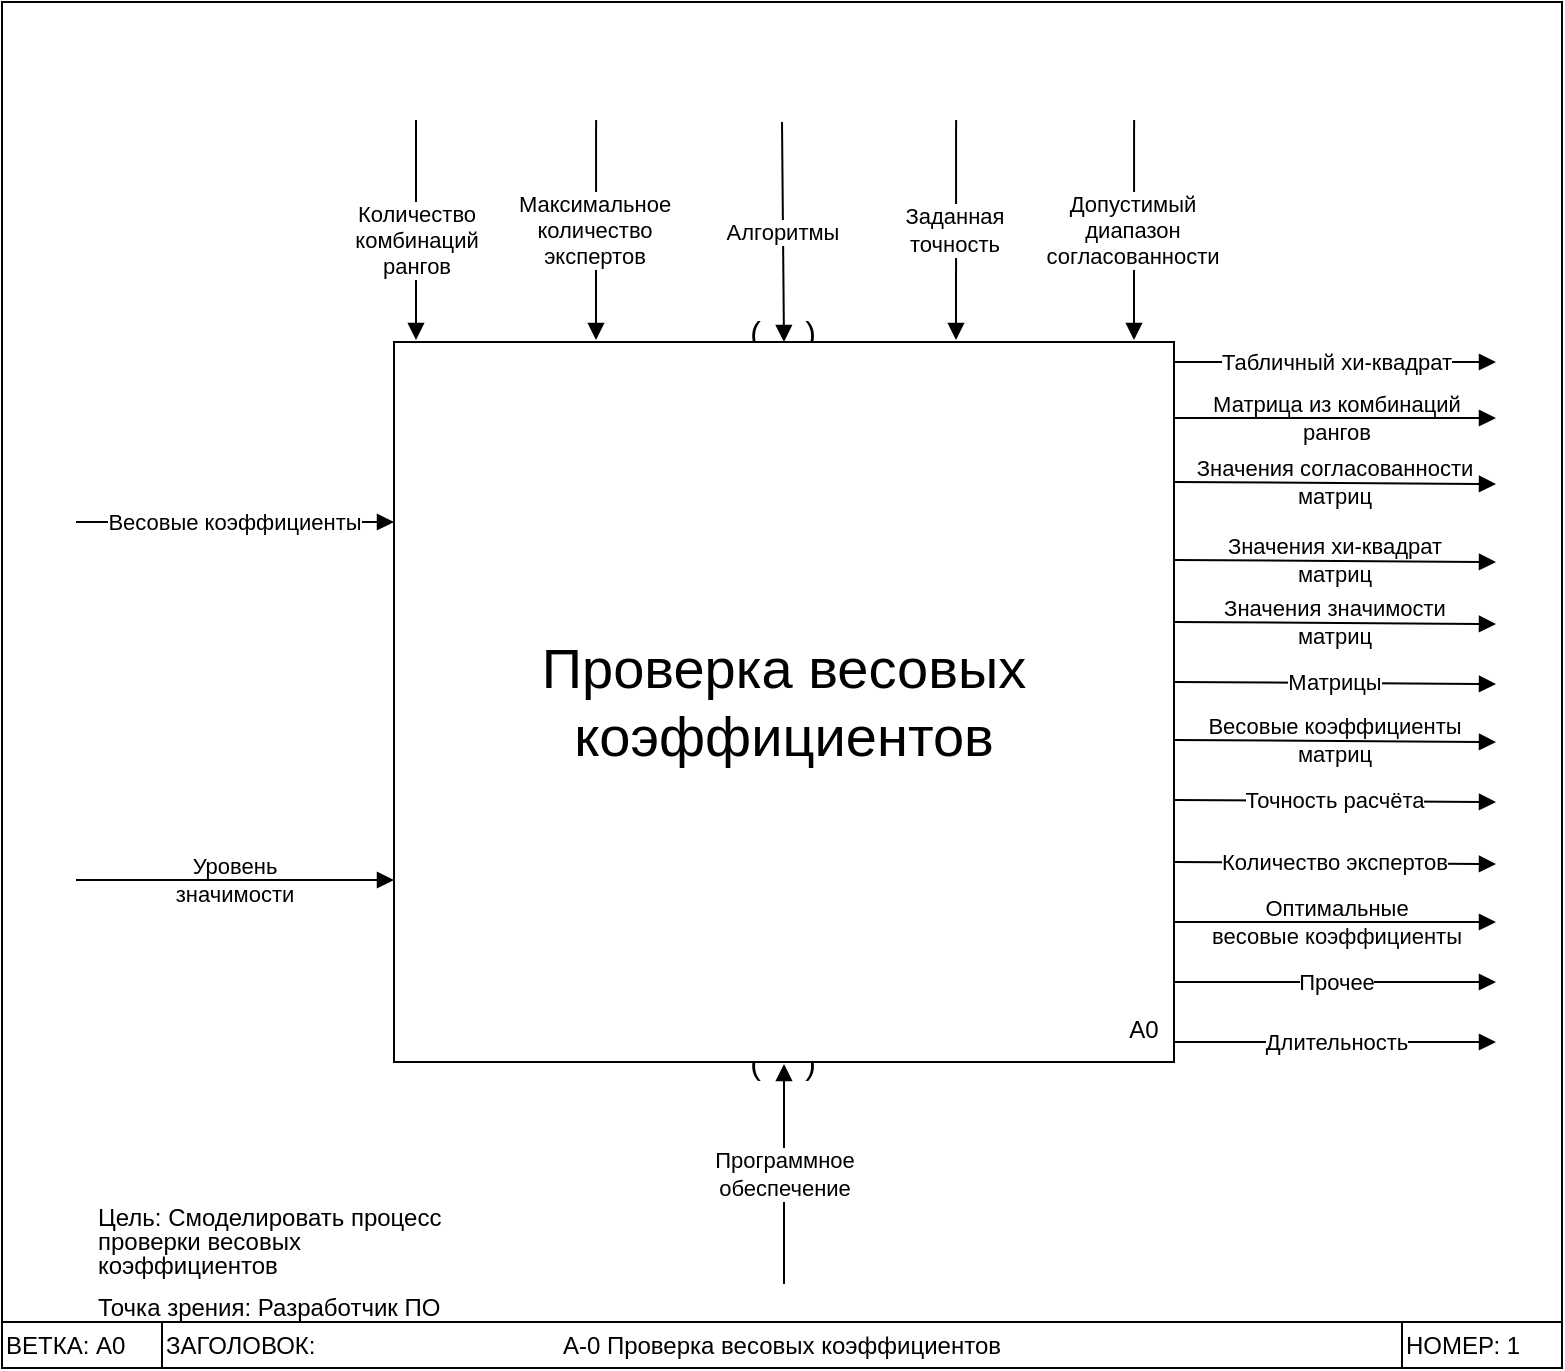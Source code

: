 <mxfile version="21.7.5" type="github" pages="3">
  <diagram name="Контекстная" id="ZWv0XQIptHX5wj8FlSW1">
    <mxGraphModel dx="1434" dy="790" grid="1" gridSize="10" guides="1" tooltips="1" connect="1" arrows="1" fold="1" page="1" pageScale="1" pageWidth="827" pageHeight="1169" math="0" shadow="0">
      <root>
        <mxCell id="0" />
        <mxCell id="1" parent="0" />
        <mxCell id="_nZTojiyE76JTHtSft5U-11" value="&lt;font style=&quot;font-size: 16px;&quot;&gt;(&amp;nbsp; &amp;nbsp; &amp;nbsp;)&lt;/font&gt;" style="text;html=1;align=center;verticalAlign=middle;resizable=0;points=[];autosize=1;strokeColor=none;fillColor=none;" parent="1" vertex="1">
          <mxGeometry x="383" y="170" width="60" height="30" as="geometry" />
        </mxCell>
        <mxCell id="UwtVmJWAxAAU6NyaN8vT-10" value="" style="swimlane;direction=west;" parent="1" vertex="1">
          <mxGeometry x="23" y="20" width="780" height="683" as="geometry">
            <mxRectangle x="24" y="21" width="50" height="40" as="alternateBounds" />
          </mxGeometry>
        </mxCell>
        <mxCell id="UwtVmJWAxAAU6NyaN8vT-11" value="ВЕТКА: А0" style="text;html=1;strokeColor=default;fillColor=none;align=left;verticalAlign=middle;whiteSpace=wrap;rounded=0;glass=0;" parent="UwtVmJWAxAAU6NyaN8vT-10" vertex="1">
          <mxGeometry y="660" width="80" height="23" as="geometry" />
        </mxCell>
        <mxCell id="UwtVmJWAxAAU6NyaN8vT-12" value="НОМЕР: 1" style="text;html=1;strokeColor=default;fillColor=none;align=left;verticalAlign=middle;whiteSpace=wrap;rounded=0;glass=0;" parent="UwtVmJWAxAAU6NyaN8vT-10" vertex="1">
          <mxGeometry x="700" y="660" width="80" height="23" as="geometry" />
        </mxCell>
        <mxCell id="UwtVmJWAxAAU6NyaN8vT-13" value="ЗАГОЛОВОК:&amp;nbsp;" style="text;html=1;strokeColor=none;fillColor=none;align=left;verticalAlign=middle;whiteSpace=wrap;rounded=0;glass=0;" parent="UwtVmJWAxAAU6NyaN8vT-10" vertex="1">
          <mxGeometry x="80" y="660" width="80" height="23" as="geometry" />
        </mxCell>
        <mxCell id="UwtVmJWAxAAU6NyaN8vT-14" value="А-0 Проверка весовых коэффициентов" style="text;html=1;strokeColor=none;fillColor=none;align=center;verticalAlign=middle;whiteSpace=wrap;rounded=0;glass=0;" parent="UwtVmJWAxAAU6NyaN8vT-10" vertex="1">
          <mxGeometry x="80" y="660" width="620" height="23" as="geometry" />
        </mxCell>
        <mxCell id="UwtVmJWAxAAU6NyaN8vT-15" value="&lt;p style=&quot;line-height: 100%;&quot;&gt;Цель: Смоделировать процесс проверки весовых коэффициентов&lt;/p&gt;&lt;p style=&quot;line-height: 50%;&quot;&gt;Точка зрения: Разработчик ПО&lt;/p&gt;" style="text;html=1;strokeColor=none;fillColor=none;align=left;verticalAlign=middle;whiteSpace=wrap;rounded=0;" parent="UwtVmJWAxAAU6NyaN8vT-10" vertex="1">
          <mxGeometry x="46" y="599" width="184" height="57" as="geometry" />
        </mxCell>
        <mxCell id="UwtVmJWAxAAU6NyaN8vT-34" value="Табличный хи-квадрат" style="endArrow=block;html=1;rounded=0;exitX=1;exitY=0.12;exitDx=0;exitDy=0;exitPerimeter=0;endFill=1;" parent="UwtVmJWAxAAU6NyaN8vT-10" edge="1">
          <mxGeometry width="50" height="50" relative="1" as="geometry">
            <mxPoint x="586" y="180" as="sourcePoint" />
            <mxPoint x="747" y="180" as="targetPoint" />
          </mxGeometry>
        </mxCell>
        <mxCell id="_nZTojiyE76JTHtSft5U-1" value="Матрица из комбинаций&lt;br&gt;рангов" style="endArrow=block;html=1;rounded=0;exitX=1;exitY=0.5;exitDx=0;exitDy=0;endFill=1;labelBackgroundColor=none;" parent="UwtVmJWAxAAU6NyaN8vT-10" edge="1">
          <mxGeometry width="50" height="50" relative="1" as="geometry">
            <mxPoint x="586" y="208" as="sourcePoint" />
            <mxPoint x="747" y="208" as="targetPoint" />
          </mxGeometry>
        </mxCell>
        <mxCell id="_nZTojiyE76JTHtSft5U-2" value="Длительность" style="endArrow=block;html=1;rounded=0;exitX=1;exitY=0.88;exitDx=0;exitDy=0;exitPerimeter=0;endFill=1;" parent="UwtVmJWAxAAU6NyaN8vT-10" edge="1">
          <mxGeometry width="50" height="50" relative="1" as="geometry">
            <mxPoint x="586" y="520" as="sourcePoint" />
            <mxPoint x="747" y="520" as="targetPoint" />
          </mxGeometry>
        </mxCell>
        <mxCell id="_nZTojiyE76JTHtSft5U-13" value="Максимальное&lt;br&gt;количество&lt;br&gt;экспертов" style="endArrow=block;html=1;rounded=0;entryX=0.105;entryY=0;entryDx=0;entryDy=0;endFill=1;entryPerimeter=0;" parent="UwtVmJWAxAAU6NyaN8vT-10" edge="1">
          <mxGeometry x="0.007" width="50" height="50" relative="1" as="geometry">
            <mxPoint x="297.05" y="59" as="sourcePoint" />
            <mxPoint x="297.0" y="169" as="targetPoint" />
            <mxPoint x="-1" as="offset" />
          </mxGeometry>
        </mxCell>
        <mxCell id="_nZTojiyE76JTHtSft5U-14" value="Уровень&lt;br&gt;значимости" style="endArrow=block;html=1;rounded=0;entryX=0;entryY=0.25;entryDx=0;entryDy=0;endFill=1;labelBackgroundColor=none;" parent="UwtVmJWAxAAU6NyaN8vT-10" edge="1">
          <mxGeometry x="0.007" width="50" height="50" relative="1" as="geometry">
            <mxPoint x="37" y="439" as="sourcePoint" />
            <mxPoint x="196" y="439" as="targetPoint" />
            <mxPoint x="-1" as="offset" />
          </mxGeometry>
        </mxCell>
        <mxCell id="UwtVmJWAxAAU6NyaN8vT-33" value="Программное&lt;br&gt;обеспечение" style="endArrow=block;html=1;rounded=0;entryX=0.5;entryY=1;entryDx=0;entryDy=0;endFill=1;" parent="UwtVmJWAxAAU6NyaN8vT-10" edge="1">
          <mxGeometry width="50" height="50" relative="1" as="geometry">
            <mxPoint x="391" y="641" as="sourcePoint" />
            <mxPoint x="391" y="531" as="targetPoint" />
          </mxGeometry>
        </mxCell>
        <mxCell id="_nZTojiyE76JTHtSft5U-6" value="&lt;font style=&quot;font-size: 16px;&quot;&gt;(&amp;nbsp; &amp;nbsp; &amp;nbsp;)&lt;/font&gt;" style="text;html=1;align=center;verticalAlign=middle;resizable=0;points=[];autosize=1;strokeColor=none;fillColor=none;" parent="UwtVmJWAxAAU6NyaN8vT-10" vertex="1">
          <mxGeometry x="360" y="515" width="60" height="30" as="geometry" />
        </mxCell>
        <mxCell id="Q9Z6t221oSEV2i7YVVHM-1" value="Количество&lt;br&gt;комбинаций&lt;br&gt;рангов" style="endArrow=block;html=1;rounded=0;entryX=0.105;entryY=0;entryDx=0;entryDy=0;endFill=1;entryPerimeter=0;" parent="UwtVmJWAxAAU6NyaN8vT-10" edge="1">
          <mxGeometry x="0.091" width="50" height="50" relative="1" as="geometry">
            <mxPoint x="207" y="59" as="sourcePoint" />
            <mxPoint x="207" y="169" as="targetPoint" />
            <mxPoint as="offset" />
          </mxGeometry>
        </mxCell>
        <mxCell id="SbHf0pWlJhlHCsWusG1j-2" value="Допустимый&lt;br&gt;диапазон&lt;br&gt;согласованности" style="endArrow=block;html=1;rounded=0;entryX=0.105;entryY=0;entryDx=0;entryDy=0;endFill=1;entryPerimeter=0;" parent="UwtVmJWAxAAU6NyaN8vT-10" edge="1">
          <mxGeometry x="0.008" y="-1" width="50" height="50" relative="1" as="geometry">
            <mxPoint x="566.05" y="59" as="sourcePoint" />
            <mxPoint x="566" y="169" as="targetPoint" />
            <mxPoint as="offset" />
          </mxGeometry>
        </mxCell>
        <mxCell id="Q9Z6t221oSEV2i7YVVHM-2" value="Заданная&lt;br&gt;точность" style="endArrow=block;html=1;rounded=0;entryX=0.105;entryY=0;entryDx=0;entryDy=0;endFill=1;entryPerimeter=0;" parent="UwtVmJWAxAAU6NyaN8vT-10" edge="1">
          <mxGeometry x="0.008" y="-1" width="50" height="50" relative="1" as="geometry">
            <mxPoint x="477.05" y="59" as="sourcePoint" />
            <mxPoint x="477" y="169" as="targetPoint" />
            <mxPoint as="offset" />
          </mxGeometry>
        </mxCell>
        <mxCell id="SbHf0pWlJhlHCsWusG1j-5" value="Значения хи-квадрат&lt;br&gt;матриц" style="endArrow=block;html=1;rounded=0;exitX=1;exitY=0.5;exitDx=0;exitDy=0;endFill=1;labelBackgroundColor=none;" parent="UwtVmJWAxAAU6NyaN8vT-10" edge="1">
          <mxGeometry width="50" height="50" relative="1" as="geometry">
            <mxPoint x="586" y="279" as="sourcePoint" />
            <mxPoint x="747" y="280" as="targetPoint" />
          </mxGeometry>
        </mxCell>
        <mxCell id="SbHf0pWlJhlHCsWusG1j-3" value="Прочее" style="endArrow=block;html=1;rounded=0;exitX=1;exitY=0.5;exitDx=0;exitDy=0;endFill=1;labelBackgroundColor=default;" parent="UwtVmJWAxAAU6NyaN8vT-10" edge="1">
          <mxGeometry x="0.002" width="50" height="50" relative="1" as="geometry">
            <mxPoint x="586" y="490" as="sourcePoint" />
            <mxPoint x="747" y="490" as="targetPoint" />
            <mxPoint as="offset" />
          </mxGeometry>
        </mxCell>
        <mxCell id="N3KC11bhhMYCx0dWHLYu-1" value="Оптимальные&lt;br&gt;весовые коэффициенты" style="endArrow=block;html=1;rounded=0;exitX=1;exitY=0.5;exitDx=0;exitDy=0;endFill=1;labelBackgroundColor=none;" parent="UwtVmJWAxAAU6NyaN8vT-10" edge="1">
          <mxGeometry x="0.002" width="50" height="50" relative="1" as="geometry">
            <mxPoint x="586" y="460" as="sourcePoint" />
            <mxPoint x="747" y="460" as="targetPoint" />
            <mxPoint as="offset" />
          </mxGeometry>
        </mxCell>
        <mxCell id="UwtVmJWAxAAU6NyaN8vT-23" value="" style="group" parent="1" vertex="1" connectable="0">
          <mxGeometry x="219" y="190" width="390" height="370" as="geometry" />
        </mxCell>
        <mxCell id="UwtVmJWAxAAU6NyaN8vT-24" value="&lt;span style=&quot;font-size: 28px;&quot;&gt;Проверка весовых коэффициентов&lt;br&gt;&lt;/span&gt;" style="rounded=0;whiteSpace=wrap;html=1;" parent="UwtVmJWAxAAU6NyaN8vT-23" vertex="1">
          <mxGeometry width="390" height="360" as="geometry" />
        </mxCell>
        <mxCell id="UwtVmJWAxAAU6NyaN8vT-25" value="A0" style="text;html=1;strokeColor=none;fillColor=none;align=center;verticalAlign=middle;whiteSpace=wrap;rounded=0;" parent="UwtVmJWAxAAU6NyaN8vT-23" vertex="1">
          <mxGeometry x="360" y="329.097" width="30" height="29.903" as="geometry" />
        </mxCell>
        <mxCell id="UwtVmJWAxAAU6NyaN8vT-31" value="Весовые коэффициенты" style="endArrow=block;html=1;rounded=0;entryX=0;entryY=0.25;entryDx=0;entryDy=0;endFill=1;" parent="1" target="UwtVmJWAxAAU6NyaN8vT-24" edge="1">
          <mxGeometry x="0.007" width="50" height="50" relative="1" as="geometry">
            <mxPoint x="60" y="280" as="sourcePoint" />
            <mxPoint x="219.0" y="252.5" as="targetPoint" />
            <mxPoint x="-1" as="offset" />
          </mxGeometry>
        </mxCell>
        <mxCell id="UwtVmJWAxAAU6NyaN8vT-28" value="Алгоритмы" style="endArrow=block;html=1;rounded=0;entryX=0.5;entryY=0;entryDx=0;entryDy=0;endFill=1;" parent="1" edge="1">
          <mxGeometry width="50" height="50" relative="1" as="geometry">
            <mxPoint x="413" y="80" as="sourcePoint" />
            <mxPoint x="414" y="190" as="targetPoint" />
          </mxGeometry>
        </mxCell>
        <mxCell id="SbHf0pWlJhlHCsWusG1j-4" value="Значения согласованности&lt;br&gt;матриц" style="endArrow=block;html=1;rounded=0;exitX=1;exitY=0.5;exitDx=0;exitDy=0;endFill=1;labelBackgroundColor=none;" parent="1" edge="1">
          <mxGeometry x="0.002" width="50" height="50" relative="1" as="geometry">
            <mxPoint x="609" y="260" as="sourcePoint" />
            <mxPoint x="770" y="261" as="targetPoint" />
            <mxPoint as="offset" />
          </mxGeometry>
        </mxCell>
        <mxCell id="SbHf0pWlJhlHCsWusG1j-6" value="Значения значимости&lt;br&gt;матриц" style="endArrow=block;html=1;rounded=0;exitX=1;exitY=0.5;exitDx=0;exitDy=0;endFill=1;labelBackgroundColor=none;" parent="1" edge="1">
          <mxGeometry width="50" height="50" relative="1" as="geometry">
            <mxPoint x="609" y="330" as="sourcePoint" />
            <mxPoint x="770" y="331" as="targetPoint" />
          </mxGeometry>
        </mxCell>
        <mxCell id="SbHf0pWlJhlHCsWusG1j-8" value="Весовые коэффициенты&lt;br&gt;матриц" style="endArrow=block;html=1;rounded=0;exitX=1;exitY=0.5;exitDx=0;exitDy=0;endFill=1;labelBackgroundColor=none;" parent="1" edge="1">
          <mxGeometry x="0.001" width="50" height="50" relative="1" as="geometry">
            <mxPoint x="609" y="389" as="sourcePoint" />
            <mxPoint x="770" y="390" as="targetPoint" />
            <mxPoint as="offset" />
          </mxGeometry>
        </mxCell>
        <mxCell id="SbHf0pWlJhlHCsWusG1j-9" value="Точность расчёта" style="endArrow=block;html=1;rounded=0;exitX=1;exitY=0.5;exitDx=0;exitDy=0;endFill=1;labelBackgroundColor=default;" parent="1" edge="1">
          <mxGeometry x="0.001" width="50" height="50" relative="1" as="geometry">
            <mxPoint x="609" y="419" as="sourcePoint" />
            <mxPoint x="770" y="420" as="targetPoint" />
            <mxPoint as="offset" />
          </mxGeometry>
        </mxCell>
        <mxCell id="SbHf0pWlJhlHCsWusG1j-10" value="Количество экспертов" style="endArrow=block;html=1;rounded=0;exitX=1;exitY=0.5;exitDx=0;exitDy=0;endFill=1;labelBackgroundColor=default;" parent="1" edge="1">
          <mxGeometry x="0.001" width="50" height="50" relative="1" as="geometry">
            <mxPoint x="609" y="450" as="sourcePoint" />
            <mxPoint x="770" y="451" as="targetPoint" />
            <mxPoint as="offset" />
          </mxGeometry>
        </mxCell>
        <mxCell id="SbHf0pWlJhlHCsWusG1j-11" value="Матрицы" style="endArrow=block;html=1;rounded=0;exitX=1;exitY=0.5;exitDx=0;exitDy=0;endFill=1;labelBackgroundColor=default;" parent="1" edge="1">
          <mxGeometry x="0.001" width="50" height="50" relative="1" as="geometry">
            <mxPoint x="609" y="360" as="sourcePoint" />
            <mxPoint x="770" y="361" as="targetPoint" />
            <mxPoint as="offset" />
          </mxGeometry>
        </mxCell>
      </root>
    </mxGraphModel>
  </diagram>
  <diagram id="uLG6Z2e0YkIsBCWtMbWG" name="А0">
    <mxGraphModel dx="1195" dy="658" grid="0" gridSize="10" guides="1" tooltips="1" connect="1" arrows="1" fold="1" page="1" pageScale="1" pageWidth="1169" pageHeight="827" background="none" math="0" shadow="0">
      <root>
        <mxCell id="0" />
        <mxCell id="1" parent="0" />
        <mxCell id="SuHji1JUfY4mNwCukmQ_-7" value="Точность расчёта" style="endArrow=block;html=1;rounded=0;exitX=1.003;exitY=0.371;exitDx=0;exitDy=0;exitPerimeter=0;fontSize=10;endFill=1;strokeColor=#007FFF;" parent="1" edge="1">
          <mxGeometry width="50" height="50" relative="1" as="geometry">
            <mxPoint x="680.36" y="514.68" as="sourcePoint" />
            <mxPoint x="920" y="515" as="targetPoint" />
          </mxGeometry>
        </mxCell>
        <mxCell id="Q9lZHT5AtO2CSBCrtwc4-2" value="Используемые&lt;br style=&quot;font-size: 10px;&quot;&gt;комбинации&lt;br style=&quot;font-size: 10px;&quot;&gt;рангов в&lt;br style=&quot;font-size: 10px;&quot;&gt;субоптимальных&lt;br style=&quot;font-size: 10px;&quot;&gt;матрицах" style="edgeStyle=elbowEdgeStyle;elbow=horizontal;endArrow=none;html=1;rounded=1;endSize=8;startSize=8;endFill=0;strokeColor=#B5739D;exitX=1.003;exitY=0.174;exitDx=0;exitDy=0;exitPerimeter=0;jumpStyle=gap;fontSize=10;strokeWidth=1;" parent="1" source="swCZicpM5G-BZDFf6zmv-2" edge="1">
          <mxGeometry x="0.385" width="50" height="50" relative="1" as="geometry">
            <mxPoint x="681" y="494" as="sourcePoint" />
            <mxPoint x="919" y="181" as="targetPoint" />
            <Array as="points">
              <mxPoint x="840" y="347" />
            </Array>
            <mxPoint as="offset" />
          </mxGeometry>
        </mxCell>
        <mxCell id="F-KDv2YsbYm4zEEXJvgU-2" value="" style="endArrow=block;html=1;rounded=0;endFill=1;exitX=1;exitY=0.08;exitDx=0;exitDy=0;exitPerimeter=0;strokeColor=#b85450;labelBackgroundColor=default;fillColor=#f8cecc;fontSize=10;" parent="1" edge="1">
          <mxGeometry x="-0.5" y="-45" width="50" height="50" relative="1" as="geometry">
            <mxPoint x="480" y="367" as="sourcePoint" />
            <mxPoint x="920" y="367" as="targetPoint" />
            <mxPoint as="offset" />
          </mxGeometry>
        </mxCell>
        <mxCell id="SuHji1JUfY4mNwCukmQ_-9" value="" style="endArrow=block;html=1;rounded=0;exitX=1.003;exitY=0.371;exitDx=0;exitDy=0;exitPerimeter=0;fontSize=10;endFill=1;strokeColor=#FF0080;" parent="1" edge="1">
          <mxGeometry x="-0.891" width="50" height="50" relative="1" as="geometry">
            <mxPoint x="480" y="380" as="sourcePoint" />
            <mxPoint x="920" y="380" as="targetPoint" />
            <mxPoint as="offset" />
          </mxGeometry>
        </mxCell>
        <mxCell id="SuHji1JUfY4mNwCukmQ_-10" value="Оптимальные весовые коэффициенты" style="endArrow=block;html=1;rounded=0;exitX=1.003;exitY=0.371;exitDx=0;exitDy=0;exitPerimeter=0;fontSize=10;endFill=1;strokeColor=#00CC00;" parent="1" edge="1">
          <mxGeometry width="50" height="50" relative="1" as="geometry">
            <mxPoint x="680" y="550.76" as="sourcePoint" />
            <mxPoint x="920" y="550.76" as="targetPoint" />
          </mxGeometry>
        </mxCell>
        <mxCell id="F-KDv2YsbYm4zEEXJvgU-4" value="Весовые коэффициенты&lt;br style=&quot;font-size: 10px;&quot;&gt;матриц" style="endArrow=block;html=1;rounded=0;endFill=1;exitX=1;exitY=0.08;exitDx=0;exitDy=0;exitPerimeter=0;strokeColor=#6600CC;labelBackgroundColor=default;fillColor=#f8cecc;fontSize=10;" parent="1" edge="1">
          <mxGeometry x="-1" y="-71" width="50" height="50" relative="1" as="geometry">
            <mxPoint x="480" y="393" as="sourcePoint" />
            <mxPoint x="920" y="393" as="targetPoint" />
            <mxPoint x="-59" y="-32" as="offset" />
          </mxGeometry>
        </mxCell>
        <mxCell id="VD741ZMysFTanJr_S810-2" value="Значение согласованности&lt;br style=&quot;border-color: var(--border-color); font-size: 10px;&quot;&gt;&lt;span style=&quot;font-size: 10px;&quot;&gt;матриц&lt;/span&gt;" style="endArrow=block;html=1;rounded=0;endFill=1;exitX=1;exitY=0.08;exitDx=0;exitDy=0;exitPerimeter=0;strokeColor=#999900;labelBackgroundColor=none;fontSize=10;" parent="1" edge="1">
          <mxGeometry x="-0.618" width="50" height="50" relative="1" as="geometry">
            <mxPoint x="480" y="340.8" as="sourcePoint" />
            <mxPoint x="920" y="341" as="targetPoint" />
            <mxPoint as="offset" />
          </mxGeometry>
        </mxCell>
        <mxCell id="aFnh8GW0OJa8cc7-wk0_-7" value="" style="endArrow=block;html=1;rounded=0;exitX=1.004;exitY=0.16;exitDx=0;exitDy=0;exitPerimeter=0;endFill=1;strokeColor=#00FFFF;fontSize=10;" parent="1" edge="1">
          <mxGeometry x="-1" y="-43" width="50" height="50" relative="1" as="geometry">
            <mxPoint x="280.48" y="196.6" as="sourcePoint" />
            <mxPoint x="920" y="197" as="targetPoint" />
            <mxPoint as="offset" />
          </mxGeometry>
        </mxCell>
        <mxCell id="aFnh8GW0OJa8cc7-wk0_-8" value="Длительность обработки" style="endArrow=block;html=1;rounded=0;exitX=1.004;exitY=0.16;exitDx=0;exitDy=0;exitPerimeter=0;endFill=1;strokeColor=#9AC7BF;jumpStyle=gap;fontSize=10;" parent="1" edge="1">
          <mxGeometry x="-0.292" width="50" height="50" relative="1" as="geometry">
            <mxPoint x="280.48" y="214.6" as="sourcePoint" />
            <mxPoint x="920" y="215" as="targetPoint" />
            <mxPoint as="offset" />
          </mxGeometry>
        </mxCell>
        <mxCell id="aFnh8GW0OJa8cc7-wk0_-9" value="Ранги исходных данных и&lt;br&gt;&amp;nbsp;уникальные значения рангов" style="endArrow=block;html=1;rounded=0;exitX=1.004;exitY=0.16;exitDx=0;exitDy=0;exitPerimeter=0;endFill=1;strokeColor=#B5739D;fontSize=10;fontColor=#000000;labelBackgroundColor=none;" parent="1" edge="1">
          <mxGeometry x="-0.793" y="2" width="50" height="50" relative="1" as="geometry">
            <mxPoint x="280.48" y="180.6" as="sourcePoint" />
            <mxPoint x="920" y="181" as="targetPoint" />
            <mxPoint as="offset" />
          </mxGeometry>
        </mxCell>
        <mxCell id="4u0ujeywtucYIl0Goh5u-2" value="Весовые&lt;br style=&quot;font-size: 10px;&quot;&gt;коэффициенты" style="endArrow=block;html=1;rounded=0;entryX=-0.001;entryY=0.158;entryDx=0;entryDy=0;entryPerimeter=0;endFill=1;labelBackgroundColor=none;strokeColor=#FF00FF;fontSize=10;" parent="1" target="5ahT-SYsGyvmFBpI2IyX-2" edge="1">
          <mxGeometry x="-0.333" width="50" height="50" relative="1" as="geometry">
            <mxPoint x="40" y="170" as="sourcePoint" />
            <mxPoint x="310" y="190" as="targetPoint" />
            <mxPoint as="offset" />
          </mxGeometry>
        </mxCell>
        <mxCell id="743_yrjDaTubIG02njix-1" value="" style="swimlane;direction=west;fillColor=none;swimlaneFillColor=none;shadow=0;swimlaneLine=1;fontSize=10;" parent="1" vertex="1">
          <mxGeometry x="23" y="20" width="917" height="575" as="geometry">
            <mxRectangle x="23" y="21" width="50" height="40" as="alternateBounds" />
          </mxGeometry>
        </mxCell>
        <mxCell id="4OjvdSPwqboArH00UvB0-1" value="Матрицы" style="endArrow=block;html=1;rounded=1;exitX=1;exitY=0.75;exitDx=0;exitDy=0;entryX=-0.002;entryY=0.608;entryDx=0;entryDy=0;entryPerimeter=0;endFill=1;edgeStyle=elbowEdgeStyle;strokeColor=#ff0080;fontSize=10;" edge="1" parent="743_yrjDaTubIG02njix-1" source="aFnh8GW0OJa8cc7-wk0_-2" target="swCZicpM5G-BZDFf6zmv-2">
          <mxGeometry x="-0.79" width="50" height="50" relative="1" as="geometry">
            <mxPoint x="551" y="406" as="sourcePoint" />
            <mxPoint x="601" y="356" as="targetPoint" />
            <Array as="points">
              <mxPoint x="488" y="436" />
            </Array>
            <mxPoint as="offset" />
          </mxGeometry>
        </mxCell>
        <mxCell id="swCZicpM5G-BZDFf6zmv-6" value="Неудовлетворительный&lt;br style=&quot;font-size: 10px;&quot;&gt;результат" style="endArrow=classic;html=1;rounded=1;exitX=1.002;exitY=0.57;exitDx=0;exitDy=0;exitPerimeter=0;entryX=0;entryY=0.75;entryDx=0;entryDy=0;jumpStyle=gap;strokeColor=#333333;fontSize=10;" parent="743_yrjDaTubIG02njix-1" edge="1" source="swCZicpM5G-BZDFf6zmv-2">
          <mxGeometry x="-0.703" y="-2" width="50" height="50" relative="1" as="geometry">
            <mxPoint x="657" y="467.76" as="sourcePoint" />
            <mxPoint x="337" y="358" as="targetPoint" />
            <Array as="points">
              <mxPoint x="704" y="506" />
              <mxPoint x="707" y="258" />
              <mxPoint x="282" y="258" />
              <mxPoint x="282" y="358" />
            </Array>
            <mxPoint as="offset" />
          </mxGeometry>
        </mxCell>
        <mxCell id="aFnh8GW0OJa8cc7-wk0_-11" value="" style="endArrow=block;html=1;rounded=1;exitX=1.004;exitY=0.61;exitDx=0;exitDy=0;exitPerimeter=0;edgeStyle=orthogonalEdgeStyle;strokeColor=#00FFFF;entryX=0;entryY=0.25;entryDx=0;entryDy=0;endFill=1;jumpStyle=gap;fontSize=10;" parent="743_yrjDaTubIG02njix-1" source="5ahT-SYsGyvmFBpI2IyX-2" target="aFnh8GW0OJa8cc7-wk0_-2" edge="1">
          <mxGeometry width="50" height="50" relative="1" as="geometry">
            <mxPoint x="257.0" y="176.42" as="sourcePoint" />
            <mxPoint x="296.51" y="220" as="targetPoint" />
          </mxGeometry>
        </mxCell>
        <mxCell id="F-KDv2YsbYm4zEEXJvgU-3" value="Длительность&lt;br style=&quot;font-size: 10px;&quot;&gt;расчёта" style="endArrow=block;html=1;rounded=1;endFill=1;exitX=1;exitY=0.08;exitDx=0;exitDy=0;exitPerimeter=0;strokeColor=#9ac7bf;labelBackgroundColor=none;edgeStyle=elbowEdgeStyle;jumpStyle=none;fontSize=10;" parent="743_yrjDaTubIG02njix-1" edge="1">
          <mxGeometry x="-0.818" y="14" width="50" height="50" relative="1" as="geometry">
            <mxPoint x="457" y="304.0" as="sourcePoint" />
            <mxPoint x="897" y="195" as="targetPoint" />
            <mxPoint as="offset" />
            <Array as="points">
              <mxPoint x="774" y="255" />
            </Array>
          </mxGeometry>
        </mxCell>
        <mxCell id="F-KDv2YsbYm4zEEXJvgU-1" value="Хи-квадрат&lt;br style=&quot;font-size: 10px;&quot;&gt;матриц" style="endArrow=block;html=1;rounded=0;endFill=1;exitX=1;exitY=0.08;exitDx=0;exitDy=0;exitPerimeter=0;strokeColor=#FFB570;labelBackgroundColor=none;fontSize=10;" parent="743_yrjDaTubIG02njix-1" edge="1">
          <mxGeometry x="-0.855" width="50" height="50" relative="1" as="geometry">
            <mxPoint x="457" y="334" as="sourcePoint" />
            <mxPoint x="897" y="334" as="targetPoint" />
            <mxPoint as="offset" />
          </mxGeometry>
        </mxCell>
        <mxCell id="SuHji1JUfY4mNwCukmQ_-2" value="" style="endArrow=block;html=1;rounded=1;endFill=1;strokeColor=#FFB570;labelBackgroundColor=default;entryX=-0.001;entryY=0.297;entryDx=0;entryDy=0;edgeStyle=orthogonalEdgeStyle;jumpStyle=gap;fontSize=10;entryPerimeter=0;" parent="743_yrjDaTubIG02njix-1" target="swCZicpM5G-BZDFf6zmv-2" edge="1">
          <mxGeometry x="-0.767" width="50" height="50" relative="1" as="geometry">
            <mxPoint x="457" y="334" as="sourcePoint" />
            <mxPoint x="537" y="478" as="targetPoint" />
            <mxPoint as="offset" />
            <Array as="points">
              <mxPoint x="510" y="334" />
              <mxPoint x="510" y="484" />
              <mxPoint x="537" y="484" />
            </Array>
          </mxGeometry>
        </mxCell>
        <mxCell id="cpRvrm9ey4uUoWMbJDzQ-1" value="Уровень&lt;br style=&quot;font-size: 10px;&quot;&gt;значимости" style="endArrow=block;html=1;rounded=0;entryX=-0.001;entryY=0.158;entryDx=0;entryDy=0;entryPerimeter=0;endFill=1;labelBackgroundColor=none;strokeColor=#00FF00;fontSize=10;" parent="743_yrjDaTubIG02njix-1" edge="1">
          <mxGeometry x="-0.333" width="50" height="50" relative="1" as="geometry">
            <mxPoint x="17" y="190" as="sourcePoint" />
            <mxPoint x="137" y="190" as="targetPoint" />
            <mxPoint as="offset" />
          </mxGeometry>
        </mxCell>
        <mxCell id="swCZicpM5G-BZDFf6zmv-4" value="" style="endArrow=block;html=1;rounded=1;entryX=-0.004;entryY=0.883;entryDx=0;entryDy=0;endFill=1;labelBackgroundColor=none;strokeColor=#FF00FF;edgeStyle=elbowEdgeStyle;jumpStyle=gap;entryPerimeter=0;fontSize=10;" parent="743_yrjDaTubIG02njix-1" target="swCZicpM5G-BZDFf6zmv-2" edge="1">
          <mxGeometry width="50" height="50" relative="1" as="geometry">
            <mxPoint x="17" y="150" as="sourcePoint" />
            <mxPoint x="537" y="499" as="targetPoint" />
            <Array as="points">
              <mxPoint x="107" y="330" />
            </Array>
          </mxGeometry>
        </mxCell>
        <mxCell id="5ahT-SYsGyvmFBpI2IyX-1" value="" style="group;fontSize=10;" parent="743_yrjDaTubIG02njix-1" vertex="1" connectable="0">
          <mxGeometry x="137" y="140" width="120" height="60" as="geometry" />
        </mxCell>
        <mxCell id="5ahT-SYsGyvmFBpI2IyX-2" value="Обработка входных данных" style="rounded=0;whiteSpace=wrap;html=1;fontSize=11;" parent="5ahT-SYsGyvmFBpI2IyX-1" vertex="1">
          <mxGeometry width="120" height="60" as="geometry" />
        </mxCell>
        <mxCell id="5ahT-SYsGyvmFBpI2IyX-3" value="&lt;font style=&quot;font-size: 12px;&quot;&gt;А1&lt;/font&gt;" style="text;html=1;strokeColor=none;fillColor=none;align=center;verticalAlign=middle;whiteSpace=wrap;rounded=0;fontSize=10;" parent="5ahT-SYsGyvmFBpI2IyX-1" vertex="1">
          <mxGeometry x="98" y="44" width="22" height="16" as="geometry" />
        </mxCell>
        <mxCell id="743_yrjDaTubIG02njix-2" value="ВЕТКА: А0" style="text;html=1;strokeColor=default;fillColor=none;align=left;verticalAlign=middle;whiteSpace=wrap;rounded=0;glass=0;fontSize=12;" parent="743_yrjDaTubIG02njix-1" vertex="1">
          <mxGeometry y="552" width="80" height="23" as="geometry" />
        </mxCell>
        <mxCell id="743_yrjDaTubIG02njix-3" value="НОМЕР: 2" style="text;html=1;strokeColor=default;fillColor=none;align=left;verticalAlign=middle;whiteSpace=wrap;rounded=0;glass=0;fontSize=12;" parent="743_yrjDaTubIG02njix-1" vertex="1">
          <mxGeometry x="837" y="552" width="80" height="23" as="geometry" />
        </mxCell>
        <mxCell id="743_yrjDaTubIG02njix-4" value="ЗАГОЛОВОК:&amp;nbsp;" style="text;html=1;strokeColor=none;fillColor=none;align=left;verticalAlign=middle;whiteSpace=wrap;rounded=0;glass=0;fontSize=12;" parent="743_yrjDaTubIG02njix-1" vertex="1">
          <mxGeometry x="80" y="552" width="80" height="23" as="geometry" />
        </mxCell>
        <mxCell id="743_yrjDaTubIG02njix-5" value="А-0 Проверка весовых коэффициентов" style="text;html=1;strokeColor=none;fillColor=none;align=center;verticalAlign=middle;whiteSpace=wrap;rounded=0;glass=0;fontSize=12;" parent="743_yrjDaTubIG02njix-1" vertex="1">
          <mxGeometry x="80" y="552" width="756" height="23" as="geometry" />
        </mxCell>
        <mxCell id="4u0ujeywtucYIl0Goh5u-1" value="Количество&lt;br style=&quot;font-size: 10px;&quot;&gt;комбинаций&lt;br&gt;рангов" style="endArrow=block;html=1;rounded=0;strokeColor=#2200FF;entryX=0.5;entryY=0;entryDx=0;entryDy=0;endFill=1;fontSize=10;" parent="743_yrjDaTubIG02njix-1" target="5ahT-SYsGyvmFBpI2IyX-2" edge="1">
          <mxGeometry width="50" height="50" relative="1" as="geometry">
            <mxPoint x="197" y="30" as="sourcePoint" />
            <mxPoint x="407" y="190" as="targetPoint" />
          </mxGeometry>
        </mxCell>
        <mxCell id="swCZicpM5G-BZDFf6zmv-11" value="Длительность&lt;br style=&quot;font-size: 10px;&quot;&gt;проверки" style="edgeStyle=orthogonalEdgeStyle;rounded=1;orthogonalLoop=1;jettySize=auto;html=1;exitX=1.002;exitY=0.297;exitDx=0;exitDy=0;endArrow=block;endFill=1;strokeColor=#9ac7bf;jumpStyle=gap;fontSize=10;exitPerimeter=0;" parent="743_yrjDaTubIG02njix-1" edge="1" source="swCZicpM5G-BZDFf6zmv-2">
          <mxGeometry x="-0.444" relative="1" as="geometry">
            <mxPoint x="897" y="195" as="targetPoint" />
            <Array as="points">
              <mxPoint x="774" y="484" />
              <mxPoint x="774" y="195" />
            </Array>
            <mxPoint as="offset" />
            <mxPoint x="657" y="480" as="sourcePoint" />
          </mxGeometry>
        </mxCell>
        <mxCell id="aFnh8GW0OJa8cc7-wk0_-1" value="" style="group;fontSize=10;" parent="743_yrjDaTubIG02njix-1" vertex="1" connectable="0">
          <mxGeometry x="337" y="300" width="120" height="80" as="geometry" />
        </mxCell>
        <mxCell id="aFnh8GW0OJa8cc7-wk0_-2" value="Расчёт количества экспертов" style="rounded=0;whiteSpace=wrap;html=1;fontSize=11;" parent="aFnh8GW0OJa8cc7-wk0_-1" vertex="1">
          <mxGeometry width="120" height="80" as="geometry" />
        </mxCell>
        <mxCell id="aFnh8GW0OJa8cc7-wk0_-3" value="&lt;font style=&quot;font-size: 12px;&quot;&gt;А2&lt;/font&gt;" style="text;html=1;strokeColor=none;fillColor=none;align=center;verticalAlign=middle;whiteSpace=wrap;rounded=0;fontSize=10;" parent="aFnh8GW0OJa8cc7-wk0_-1" vertex="1">
          <mxGeometry x="98" y="63" width="22" height="17" as="geometry" />
        </mxCell>
        <mxCell id="SuHji1JUfY4mNwCukmQ_-3" value="" style="endArrow=block;html=1;rounded=1;endFill=1;exitX=1.003;exitY=0.687;exitDx=0;exitDy=0;exitPerimeter=0;strokeColor=#b85450;labelBackgroundColor=default;fillColor=#f8cecc;entryX=0;entryY=0.449;entryDx=0;entryDy=0;edgeStyle=orthogonalEdgeStyle;jumpStyle=gap;fontSize=10;entryPerimeter=0;" parent="743_yrjDaTubIG02njix-1" target="swCZicpM5G-BZDFf6zmv-2" edge="1">
          <mxGeometry x="-0.638" y="7" width="50" height="50" relative="1" as="geometry">
            <mxPoint x="457.36" y="346.96" as="sourcePoint" />
            <mxPoint x="537" y="498" as="targetPoint" />
            <mxPoint y="-1" as="offset" />
            <Array as="points">
              <mxPoint x="498" y="347" />
              <mxPoint x="498" y="496" />
              <mxPoint x="537" y="496" />
            </Array>
          </mxGeometry>
        </mxCell>
        <mxCell id="SuHji1JUfY4mNwCukmQ_-4" value="" style="endArrow=block;html=1;rounded=1;endFill=1;exitX=1.011;exitY=0.651;exitDx=0;exitDy=0;exitPerimeter=0;strokeColor=#6600CC;labelBackgroundColor=default;fillColor=#f8cecc;edgeStyle=orthogonalEdgeStyle;fontSize=10;entryX=0;entryY=0.75;entryDx=0;entryDy=0;" parent="743_yrjDaTubIG02njix-1" source="aFnh8GW0OJa8cc7-wk0_-3" target="swCZicpM5G-BZDFf6zmv-2" edge="1">
          <mxGeometry x="-0.591" width="50" height="50" relative="1" as="geometry">
            <mxPoint x="467" y="383" as="sourcePoint" />
            <mxPoint x="536" y="516" as="targetPoint" />
            <mxPoint as="offset" />
            <Array as="points">
              <mxPoint x="457" y="373" />
              <mxPoint x="479" y="373" />
              <mxPoint x="479" y="520" />
            </Array>
          </mxGeometry>
        </mxCell>
        <mxCell id="SuHji1JUfY4mNwCukmQ_-1" value="" style="endArrow=block;html=1;rounded=1;exitX=1.003;exitY=0.248;exitDx=0;exitDy=0;entryX=0;entryY=0.18;entryDx=0;entryDy=0;entryPerimeter=0;edgeStyle=orthogonalEdgeStyle;exitPerimeter=0;strokeColor=#999900;jumpStyle=gap;fontSize=10;endFill=1;" parent="743_yrjDaTubIG02njix-1" target="swCZicpM5G-BZDFf6zmv-2" edge="1">
          <mxGeometry width="50" height="50" relative="1" as="geometry">
            <mxPoint x="457.36" y="320.84" as="sourcePoint" />
            <mxPoint x="537" y="468.36" as="targetPoint" />
            <Array as="points">
              <mxPoint x="523" y="321" />
              <mxPoint x="523" y="474" />
              <mxPoint x="537" y="474" />
            </Array>
          </mxGeometry>
        </mxCell>
        <mxCell id="SuHji1JUfY4mNwCukmQ_-8" value="Количество экспертов" style="endArrow=block;html=1;rounded=0;exitX=1.003;exitY=0.371;exitDx=0;exitDy=0;exitPerimeter=0;fontSize=10;endFill=1;strokeColor=#CC99FF;" parent="743_yrjDaTubIG02njix-1" edge="1">
          <mxGeometry width="50" height="50" relative="1" as="geometry">
            <mxPoint x="657" y="512.76" as="sourcePoint" />
            <mxPoint x="897" y="512.76" as="targetPoint" />
          </mxGeometry>
        </mxCell>
        <mxCell id="aFnh8GW0OJa8cc7-wk0_-12" value="" style="endArrow=block;html=1;rounded=1;exitX=1.004;exitY=0.077;exitDx=0;exitDy=0;exitPerimeter=0;edgeStyle=orthogonalEdgeStyle;strokeColor=#660033;jumpStyle=gap;entryX=0.338;entryY=-0.003;entryDx=0;entryDy=0;endFill=1;fontSize=10;entryPerimeter=0;" parent="743_yrjDaTubIG02njix-1" source="5ahT-SYsGyvmFBpI2IyX-2" target="swCZicpM5G-BZDFf6zmv-2" edge="1">
          <mxGeometry width="50" height="50" relative="1" as="geometry">
            <mxPoint x="257" y="144.62" as="sourcePoint" />
            <mxPoint x="398" y="300" as="targetPoint" />
            <Array as="points">
              <mxPoint x="578" y="145" />
            </Array>
          </mxGeometry>
        </mxCell>
        <mxCell id="SuHji1JUfY4mNwCukmQ_-13" value="" style="rounded=0;whiteSpace=wrap;html=1;fillColor=default;strokeColor=none;" parent="743_yrjDaTubIG02njix-1" vertex="1">
          <mxGeometry x="294" y="247" width="6" height="6" as="geometry" />
        </mxCell>
        <mxCell id="SuHji1JUfY4mNwCukmQ_-14" value="" style="endArrow=none;html=1;rounded=0;entryX=1;entryY=0.5;entryDx=0;entryDy=0;strokeColor=#00ff00;exitX=0;exitY=0.5;exitDx=0;exitDy=0;" parent="743_yrjDaTubIG02njix-1" source="SuHji1JUfY4mNwCukmQ_-13" target="SuHji1JUfY4mNwCukmQ_-13" edge="1">
          <mxGeometry width="50" height="50" relative="1" as="geometry">
            <mxPoint x="294" y="250" as="sourcePoint" />
            <mxPoint x="299" y="250" as="targetPoint" />
          </mxGeometry>
        </mxCell>
        <mxCell id="swCZicpM5G-BZDFf6zmv-9" value="Длительность" style="text;html=1;align=center;verticalAlign=middle;resizable=0;points=[];autosize=1;strokeColor=none;fillColor=none;fontSize=10;labelBackgroundColor=default;" parent="743_yrjDaTubIG02njix-1" vertex="1">
          <mxGeometry x="808" y="179" width="90" height="30" as="geometry" />
        </mxCell>
        <mxCell id="myjEKPWiFId4UAK0u5nU-1" value="Заданная&lt;br&gt;точность" style="endArrow=block;html=1;rounded=0;entryX=0.582;entryY=-0.001;entryDx=0;entryDy=0;strokeColor=#C40606;jumpStyle=gap;endFill=1;fontSize=10;entryPerimeter=0;" parent="743_yrjDaTubIG02njix-1" edge="1">
          <mxGeometry x="-0.704" width="50" height="50" relative="1" as="geometry">
            <mxPoint x="621" y="30" as="sourcePoint" />
            <mxPoint x="620.84" y="459.92" as="targetPoint" />
            <mxPoint as="offset" />
          </mxGeometry>
        </mxCell>
        <mxCell id="swCZicpM5G-BZDFf6zmv-1" value="" style="group;fontSize=10;" parent="743_yrjDaTubIG02njix-1" vertex="1" connectable="0">
          <mxGeometry x="537" y="460" width="120" height="80" as="geometry" />
        </mxCell>
        <mxCell id="swCZicpM5G-BZDFf6zmv-2" value="Проверка допустимости решения" style="rounded=0;whiteSpace=wrap;html=1;fontSize=11;" parent="swCZicpM5G-BZDFf6zmv-1" vertex="1">
          <mxGeometry width="120" height="80" as="geometry" />
        </mxCell>
        <mxCell id="swCZicpM5G-BZDFf6zmv-3" value="&lt;font style=&quot;font-size: 12px;&quot;&gt;А3&lt;/font&gt;" style="text;html=1;strokeColor=none;fillColor=none;align=center;verticalAlign=middle;whiteSpace=wrap;rounded=0;fontSize=10;" parent="swCZicpM5G-BZDFf6zmv-1" vertex="1">
          <mxGeometry x="98" y="63" width="22" height="17" as="geometry" />
        </mxCell>
        <mxCell id="Q9lZHT5AtO2CSBCrtwc4-1" value="Прочее" style="text;html=1;align=center;verticalAlign=middle;resizable=0;points=[];autosize=1;strokeColor=none;fillColor=none;fontSize=10;labelBackgroundColor=default;" parent="743_yrjDaTubIG02njix-1" vertex="1">
          <mxGeometry x="835" y="148" width="52" height="24" as="geometry" />
        </mxCell>
        <mxCell id="aFnh8GW0OJa8cc7-wk0_-5" value="" style="endArrow=block;html=1;rounded=1;entryX=0.119;entryY=0.002;entryDx=0;entryDy=0;edgeStyle=orthogonalEdgeStyle;strokeColor=#00FF00;jumpStyle=gap;endFill=1;fontSize=10;entryPerimeter=0;" parent="1" target="swCZicpM5G-BZDFf6zmv-2" edge="1">
          <mxGeometry width="50" height="50" relative="1" as="geometry">
            <mxPoint x="40" y="210" as="sourcePoint" />
            <mxPoint x="370" y="230" as="targetPoint" />
            <Array as="points">
              <mxPoint x="140" y="210" />
              <mxPoint x="140" y="270" />
              <mxPoint x="574" y="270" />
            </Array>
          </mxGeometry>
        </mxCell>
        <mxCell id="aFnh8GW0OJa8cc7-wk0_-13" value="Матрица из&lt;br style=&quot;font-size: 10px;&quot;&gt;комбинаций рангов" style="edgeStyle=isometricEdgeStyle;endArrow=none;html=1;elbow=vertical;rounded=0;strokeColor=#00FFFF;fontSize=10;" parent="1" edge="1">
          <mxGeometry x="-0.639" y="-9" width="50" height="100" relative="1" as="geometry">
            <mxPoint x="280" y="240" as="sourcePoint" />
            <mxPoint x="301" y="196.5" as="targetPoint" />
            <mxPoint x="-11" y="-2" as="offset" />
          </mxGeometry>
        </mxCell>
        <mxCell id="SuHji1JUfY4mNwCukmQ_-6" value="Значение&lt;br style=&quot;border-color: var(--border-color);&quot;&gt;значимости&lt;br style=&quot;border-color: var(--border-color);&quot;&gt;матриц" style="edgeStyle=isometricEdgeStyle;endArrow=none;html=1;rounded=0;elbow=vertical;strokeColor=#b85450;fontSize=10;" parent="1" edge="1">
          <mxGeometry x="-0.806" y="1" width="50" height="100" relative="1" as="geometry">
            <mxPoint x="469" y="490" as="sourcePoint" />
            <mxPoint x="498" y="367" as="targetPoint" />
            <mxPoint as="offset" />
          </mxGeometry>
        </mxCell>
        <mxCell id="swCZicpM5G-BZDFf6zmv-12" value="" style="endArrow=none;html=1;rounded=0;strokeColor=#9ac7bf;fontSize=10;" parent="1" edge="1">
          <mxGeometry width="50" height="50" relative="1" as="geometry">
            <mxPoint x="797" y="329" as="sourcePoint" />
            <mxPoint x="797" y="305" as="targetPoint" />
          </mxGeometry>
        </mxCell>
        <mxCell id="SuHji1JUfY4mNwCukmQ_-5" value="" style="edgeStyle=isometricEdgeStyle;endArrow=none;html=1;elbow=vertical;rounded=0;strokeColor=#6600cc;fontSize=10;" parent="1" edge="1">
          <mxGeometry width="50" height="100" relative="1" as="geometry">
            <mxPoint x="453" y="421" as="sourcePoint" />
            <mxPoint x="490" y="393" as="targetPoint" />
          </mxGeometry>
        </mxCell>
        <mxCell id="aFnh8GW0OJa8cc7-wk0_-15" value="Максимальное&lt;br style=&quot;font-size: 10px;&quot;&gt;количество&lt;br style=&quot;font-size: 10px;&quot;&gt;экспертов" style="endArrow=block;html=1;rounded=0;entryX=0.5;entryY=0;entryDx=0;entryDy=0;strokeColor=#99004D;jumpStyle=gap;endFill=1;fontSize=10;" parent="1" target="aFnh8GW0OJa8cc7-wk0_-2" edge="1">
          <mxGeometry x="-0.704" width="50" height="50" relative="1" as="geometry">
            <mxPoint x="420" y="50" as="sourcePoint" />
            <mxPoint x="444" y="186" as="targetPoint" />
            <mxPoint as="offset" />
          </mxGeometry>
        </mxCell>
        <mxCell id="SuHji1JUfY4mNwCukmQ_-15" value="" style="rounded=0;whiteSpace=wrap;html=1;fillColor=default;strokeColor=none;" parent="1" vertex="1">
          <mxGeometry x="727" y="321" width="6" height="6" as="geometry" />
        </mxCell>
        <mxCell id="SuHji1JUfY4mNwCukmQ_-16" value="" style="endArrow=none;html=1;rounded=0;entryX=1;entryY=0.5;entryDx=0;entryDy=0;strokeColor=#9ac7bf;exitX=0;exitY=0.5;exitDx=0;exitDy=0;" parent="1" source="SuHji1JUfY4mNwCukmQ_-15" target="SuHji1JUfY4mNwCukmQ_-15" edge="1">
          <mxGeometry width="50" height="50" relative="1" as="geometry">
            <mxPoint x="727" y="324" as="sourcePoint" />
            <mxPoint x="732" y="324" as="targetPoint" />
          </mxGeometry>
        </mxCell>
        <mxCell id="TsbKuPcypvL2_fGO2CIv-1" value="" style="rounded=0;whiteSpace=wrap;html=1;fillColor=default;strokeColor=none;" parent="1" vertex="1">
          <mxGeometry x="667" y="161.82" width="6" height="6" as="geometry" />
        </mxCell>
        <mxCell id="TsbKuPcypvL2_fGO2CIv-2" value="" style="endArrow=none;html=1;rounded=0;entryX=1;entryY=0.5;entryDx=0;entryDy=0;strokeColor=#660033;exitX=0;exitY=0.5;exitDx=0;exitDy=0;" parent="1" source="TsbKuPcypvL2_fGO2CIv-1" target="TsbKuPcypvL2_fGO2CIv-1" edge="1">
          <mxGeometry width="50" height="50" relative="1" as="geometry">
            <mxPoint x="628" y="165" as="sourcePoint" />
            <mxPoint x="633" y="165" as="targetPoint" />
          </mxGeometry>
        </mxCell>
        <mxCell id="TsbKuPcypvL2_fGO2CIv-3" value="" style="endArrow=block;html=1;rounded=0;entryX=0.582;entryY=-0.001;entryDx=0;entryDy=0;strokeColor=#96cc5c;jumpStyle=gap;endFill=1;fontSize=10;entryPerimeter=0;" parent="1" edge="1">
          <mxGeometry x="-0.861" y="60" width="50" height="50" relative="1" as="geometry">
            <mxPoint x="670" y="50" as="sourcePoint" />
            <mxPoint x="670" y="480" as="targetPoint" />
            <mxPoint as="offset" />
          </mxGeometry>
        </mxCell>
        <mxCell id="icGptEm0jieCShI3OMM5-2" value="Допустимый&lt;br style=&quot;border-color: var(--border-color); font-size: 10px;&quot;&gt;&lt;span style=&quot;font-size: 10px;&quot;&gt;диапазон&lt;/span&gt;&lt;br style=&quot;border-color: var(--border-color); font-size: 10px;&quot;&gt;&lt;span style=&quot;font-size: 10px;&quot;&gt;согласованности&lt;/span&gt;" style="edgeStyle=isometricEdgeStyle;endArrow=none;html=1;rounded=0;strokeColor=#96cc5c;fontSize=10;" parent="1" edge="1">
          <mxGeometry x="1" y="10" width="50" height="100" relative="1" as="geometry">
            <mxPoint x="670" y="130" as="sourcePoint" />
            <mxPoint x="720" y="90" as="targetPoint" />
            <mxPoint x="5" y="-1" as="offset" />
          </mxGeometry>
        </mxCell>
        <mxCell id="aFnh8GW0OJa8cc7-wk0_-6" value="Табличный хи-квадрат" style="endArrow=block;html=1;rounded=0;exitX=1.003;exitY=0.079;exitDx=0;exitDy=0;exitPerimeter=0;endFill=1;strokeColor=#660033;fontSize=10;" parent="1" source="5ahT-SYsGyvmFBpI2IyX-2" edge="1">
          <mxGeometry x="-0.382" width="50" height="50" relative="1" as="geometry">
            <mxPoint x="306.48" y="164.6" as="sourcePoint" />
            <mxPoint x="920" y="165" as="targetPoint" />
            <mxPoint as="offset" />
          </mxGeometry>
        </mxCell>
        <mxCell id="BFHDSr0xtl3oQ2cNYHXc-12" value="" style="rounded=0;whiteSpace=wrap;html=1;fillColor=default;strokeColor=none;" parent="1" vertex="1">
          <mxGeometry x="641" y="161.82" width="6" height="6" as="geometry" />
        </mxCell>
        <mxCell id="BFHDSr0xtl3oQ2cNYHXc-13" value="" style="endArrow=none;html=1;rounded=0;entryX=1;entryY=0.5;entryDx=0;entryDy=0;strokeColor=#660033;exitX=0;exitY=0.5;exitDx=0;exitDy=0;" parent="1" source="BFHDSr0xtl3oQ2cNYHXc-12" target="BFHDSr0xtl3oQ2cNYHXc-12" edge="1">
          <mxGeometry width="50" height="50" relative="1" as="geometry">
            <mxPoint x="602" y="165" as="sourcePoint" />
            <mxPoint x="607" y="165" as="targetPoint" />
          </mxGeometry>
        </mxCell>
        <mxCell id="Q9lZHT5AtO2CSBCrtwc4-38" value="" style="rounded=0;whiteSpace=wrap;html=1;fillColor=default;strokeColor=none;" parent="1" vertex="1">
          <mxGeometry x="794" y="490.92" width="6" height="6" as="geometry" />
        </mxCell>
        <mxCell id="Q9lZHT5AtO2CSBCrtwc4-39" value="" style="endArrow=none;html=1;rounded=0;entryX=1;entryY=0.5;entryDx=0;entryDy=0;strokeColor=#b5739d;exitX=0;exitY=0.5;exitDx=0;exitDy=0;" parent="1" source="Q9lZHT5AtO2CSBCrtwc4-38" target="Q9lZHT5AtO2CSBCrtwc4-38" edge="1">
          <mxGeometry width="50" height="50" relative="1" as="geometry">
            <mxPoint x="754" y="493" as="sourcePoint" />
            <mxPoint x="759" y="493" as="targetPoint" />
          </mxGeometry>
        </mxCell>
        <mxCell id="Q9lZHT5AtO2CSBCrtwc4-41" value="" style="rounded=0;whiteSpace=wrap;html=1;fillColor=default;strokeColor=none;" parent="1" vertex="1">
          <mxGeometry x="727" y="351" width="6" height="6" as="geometry" />
        </mxCell>
        <mxCell id="Q9lZHT5AtO2CSBCrtwc4-42" value="" style="endArrow=none;html=1;rounded=0;entryX=1;entryY=0.5;entryDx=0;entryDy=0;strokeColor=#ffb570;exitX=0;exitY=0.5;exitDx=0;exitDy=0;" parent="1" source="Q9lZHT5AtO2CSBCrtwc4-41" target="Q9lZHT5AtO2CSBCrtwc4-41" edge="1">
          <mxGeometry width="50" height="50" relative="1" as="geometry">
            <mxPoint x="687" y="353" as="sourcePoint" />
            <mxPoint x="692" y="353" as="targetPoint" />
          </mxGeometry>
        </mxCell>
        <mxCell id="Q9lZHT5AtO2CSBCrtwc4-43" value="" style="rounded=0;whiteSpace=wrap;html=1;fillColor=default;strokeColor=none;" parent="1" vertex="1">
          <mxGeometry x="837" y="351" width="6" height="6" as="geometry" />
        </mxCell>
        <mxCell id="Q9lZHT5AtO2CSBCrtwc4-44" value="" style="endArrow=none;html=1;rounded=0;entryX=1;entryY=0.5;entryDx=0;entryDy=0;strokeColor=#ffb570;exitX=0;exitY=0.5;exitDx=0;exitDy=0;" parent="1" source="Q9lZHT5AtO2CSBCrtwc4-43" target="Q9lZHT5AtO2CSBCrtwc4-43" edge="1">
          <mxGeometry width="50" height="50" relative="1" as="geometry">
            <mxPoint x="797" y="356" as="sourcePoint" />
            <mxPoint x="802" y="356" as="targetPoint" />
          </mxGeometry>
        </mxCell>
        <mxCell id="Q9lZHT5AtO2CSBCrtwc4-45" value="" style="rounded=0;whiteSpace=wrap;html=1;fillColor=default;strokeColor=none;" parent="1" vertex="1">
          <mxGeometry x="837" y="337.96" width="6" height="6" as="geometry" />
        </mxCell>
        <mxCell id="Q9lZHT5AtO2CSBCrtwc4-46" value="" style="endArrow=none;html=1;rounded=0;entryX=1;entryY=0.5;entryDx=0;entryDy=0;strokeColor=#999900;exitX=0;exitY=0.5;exitDx=0;exitDy=0;" parent="1" source="Q9lZHT5AtO2CSBCrtwc4-45" target="Q9lZHT5AtO2CSBCrtwc4-45" edge="1">
          <mxGeometry width="50" height="50" relative="1" as="geometry">
            <mxPoint x="797" y="340" as="sourcePoint" />
            <mxPoint x="802" y="340" as="targetPoint" />
          </mxGeometry>
        </mxCell>
        <mxCell id="Q9lZHT5AtO2CSBCrtwc4-47" value="" style="rounded=0;whiteSpace=wrap;html=1;fillColor=default;strokeColor=none;" parent="1" vertex="1">
          <mxGeometry x="837" y="364" width="6" height="6" as="geometry" />
        </mxCell>
        <mxCell id="Q9lZHT5AtO2CSBCrtwc4-48" value="" style="endArrow=none;html=1;rounded=0;entryX=1;entryY=0.5;entryDx=0;entryDy=0;strokeColor=#b85450;exitX=0;exitY=0.5;exitDx=0;exitDy=0;" parent="1" source="Q9lZHT5AtO2CSBCrtwc4-47" target="Q9lZHT5AtO2CSBCrtwc4-47" edge="1">
          <mxGeometry width="50" height="50" relative="1" as="geometry">
            <mxPoint x="797" y="369" as="sourcePoint" />
            <mxPoint x="802" y="369" as="targetPoint" />
          </mxGeometry>
        </mxCell>
        <mxCell id="Q9lZHT5AtO2CSBCrtwc4-49" value="" style="rounded=0;whiteSpace=wrap;html=1;fillColor=default;strokeColor=none;" parent="1" vertex="1">
          <mxGeometry x="837" y="390" width="6" height="6" as="geometry" />
        </mxCell>
        <mxCell id="Q9lZHT5AtO2CSBCrtwc4-50" value="" style="endArrow=none;html=1;rounded=0;entryX=1;entryY=0.5;entryDx=0;entryDy=0;strokeColor=#6600cc;exitX=0;exitY=0.5;exitDx=0;exitDy=0;" parent="1" source="Q9lZHT5AtO2CSBCrtwc4-49" target="Q9lZHT5AtO2CSBCrtwc4-49" edge="1">
          <mxGeometry width="50" height="50" relative="1" as="geometry">
            <mxPoint x="797" y="392" as="sourcePoint" />
            <mxPoint x="802" y="392" as="targetPoint" />
          </mxGeometry>
        </mxCell>
        <mxCell id="xZgu01qPj4LD-_5GCq2f-4" value="" style="rounded=0;whiteSpace=wrap;html=1;fillColor=default;strokeColor=none;" vertex="1" parent="1">
          <mxGeometry x="837" y="378" width="6" height="6" as="geometry" />
        </mxCell>
        <mxCell id="xZgu01qPj4LD-_5GCq2f-5" value="" style="endArrow=none;html=1;rounded=0;entryX=1;entryY=0.5;entryDx=0;entryDy=0;strokeColor=#ff0080;exitX=0;exitY=0.5;exitDx=0;exitDy=0;" edge="1" parent="1">
          <mxGeometry width="50" height="50" relative="1" as="geometry">
            <mxPoint x="837" y="380" as="sourcePoint" />
            <mxPoint x="843" y="380" as="targetPoint" />
          </mxGeometry>
        </mxCell>
        <mxCell id="xTQRki9FVnRx6580wJhQ-1" value="" style="rounded=0;whiteSpace=wrap;html=1;fillColor=default;strokeColor=none;" vertex="1" parent="1">
          <mxGeometry x="724" y="500.776" width="7" height="6" as="geometry" />
        </mxCell>
        <mxCell id="xTQRki9FVnRx6580wJhQ-2" value="" style="endArrow=none;html=1;rounded=0;entryX=1;entryY=0.5;entryDx=0;entryDy=0;strokeColor=#9ac7bf;exitX=0;exitY=0.5;exitDx=0;exitDy=0;" edge="1" parent="1" source="xTQRki9FVnRx6580wJhQ-1" target="xTQRki9FVnRx6580wJhQ-1">
          <mxGeometry width="50" height="50" relative="1" as="geometry">
            <mxPoint x="684" y="505" as="sourcePoint" />
            <mxPoint x="689" y="505" as="targetPoint" />
          </mxGeometry>
        </mxCell>
        <mxCell id="n9alL8R-NTffI_SOzlEu-1" value="" style="rounded=0;whiteSpace=wrap;html=1;fillColor=default;strokeColor=none;" vertex="1" parent="1">
          <mxGeometry x="837" y="193.96" width="6" height="6" as="geometry" />
        </mxCell>
        <mxCell id="n9alL8R-NTffI_SOzlEu-2" value="" style="endArrow=none;html=1;rounded=0;entryX=1;entryY=0.5;entryDx=0;entryDy=0;strokeColor=#00ffff;exitX=0;exitY=0.5;exitDx=0;exitDy=0;" edge="1" parent="1" source="n9alL8R-NTffI_SOzlEu-1" target="n9alL8R-NTffI_SOzlEu-1">
          <mxGeometry width="50" height="50" relative="1" as="geometry">
            <mxPoint x="797" y="196" as="sourcePoint" />
            <mxPoint x="802" y="196" as="targetPoint" />
          </mxGeometry>
        </mxCell>
        <mxCell id="n9alL8R-NTffI_SOzlEu-4" value="" style="rounded=0;whiteSpace=wrap;html=1;fillColor=default;strokeColor=none;" vertex="1" parent="1">
          <mxGeometry x="837" y="211.96" width="6" height="6" as="geometry" />
        </mxCell>
        <mxCell id="n9alL8R-NTffI_SOzlEu-5" value="" style="endArrow=none;html=1;rounded=0;entryX=1;entryY=0.5;entryDx=0;entryDy=0;strokeColor=#9ac7bf;exitX=0;exitY=0.5;exitDx=0;exitDy=0;" edge="1" parent="1" source="n9alL8R-NTffI_SOzlEu-4" target="n9alL8R-NTffI_SOzlEu-4">
          <mxGeometry width="50" height="50" relative="1" as="geometry">
            <mxPoint x="797" y="214" as="sourcePoint" />
            <mxPoint x="802" y="214" as="targetPoint" />
          </mxGeometry>
        </mxCell>
      </root>
    </mxGraphModel>
  </diagram>
  <diagram id="FqEnTdHPgZsYN0w2MfE4" name="А2">
    <mxGraphModel dx="989" dy="545" grid="1" gridSize="10" guides="1" tooltips="1" connect="1" arrows="1" fold="1" page="1" pageScale="1" pageWidth="1169" pageHeight="827" math="0" shadow="0">
      <root>
        <mxCell id="0" />
        <mxCell id="1" parent="0" />
        <mxCell id="tplb393NV_27qDKYFK2S-8" value="Длительность генерации" style="endArrow=block;html=1;rounded=1;exitX=1;exitY=0.25;exitDx=0;exitDy=0;strokeColor=#9ac7bf;fontSize=10;endFill=1;" edge="1" parent="1">
          <mxGeometry x="-0.378" width="50" height="50" relative="1" as="geometry">
            <mxPoint x="400" y="231" as="sourcePoint" />
            <mxPoint x="850" y="231" as="targetPoint" />
            <mxPoint as="offset" />
          </mxGeometry>
        </mxCell>
        <mxCell id="qCHBynUt5QuP3lKYkL7o-1" value="Матрица комбинаций из рангов" style="endArrow=block;html=1;rounded=0;entryX=0;entryY=0.75;entryDx=0;entryDy=0;endFill=1;strokeColor=#00FFFF;fontSize=10;" parent="1" target="pPCHjVfvv4CIsFJKGFf--3" edge="1">
          <mxGeometry width="50" height="50" relative="1" as="geometry">
            <mxPoint x="40" y="227" as="sourcePoint" />
            <mxPoint x="290" y="220" as="targetPoint" />
            <mxPoint as="offset" />
          </mxGeometry>
        </mxCell>
        <mxCell id="_D8oGPy_eyKXDMzoRlBR-1" value="" style="edgeStyle=isometricEdgeStyle;endArrow=none;html=1;elbow=vertical;rounded=0;strokeColor=#333333;fontSize=10;" parent="1" edge="1">
          <mxGeometry width="50" height="100" relative="1" as="geometry">
            <mxPoint x="80" y="128" as="sourcePoint" />
            <mxPoint x="100" y="88" as="targetPoint" />
          </mxGeometry>
        </mxCell>
        <mxCell id="RWR73GOMRbYbBOoSkMBg-1" value="" style="swimlane;direction=west;fillColor=none;swimlaneFillColor=none;shadow=0;swimlaneLine=1;fontSize=10;" parent="1" vertex="1">
          <mxGeometry x="23" y="21" width="847" height="404" as="geometry">
            <mxRectangle x="23" y="21" width="50" height="40" as="alternateBounds" />
          </mxGeometry>
        </mxCell>
        <mxCell id="pPCHjVfvv4CIsFJKGFf--2" value="" style="group;fontSize=12;" parent="RWR73GOMRbYbBOoSkMBg-1" vertex="1" connectable="0">
          <mxGeometry x="257" y="165" width="120" height="55" as="geometry" />
        </mxCell>
        <mxCell id="J-McWYbuzn_Qdl9VyO34-1" value="" style="rounded=0;orthogonalLoop=1;jettySize=auto;html=1;endArrow=block;endFill=1;fillColor=#bac8d3;strokeColor=#FF0080;fontSize=10;" edge="1" parent="pPCHjVfvv4CIsFJKGFf--2">
          <mxGeometry x="-0.867" relative="1" as="geometry">
            <mxPoint x="570" y="9" as="targetPoint" />
            <mxPoint x="120" y="8.559" as="sourcePoint" />
            <mxPoint as="offset" />
          </mxGeometry>
        </mxCell>
        <mxCell id="pPCHjVfvv4CIsFJKGFf--3" value="Генерирование матриц ранжировок" style="rounded=0;whiteSpace=wrap;html=1;fontSize=12;" parent="pPCHjVfvv4CIsFJKGFf--2" vertex="1">
          <mxGeometry width="120" height="55.0" as="geometry" />
        </mxCell>
        <mxCell id="pPCHjVfvv4CIsFJKGFf--4" value="А22" style="text;html=1;strokeColor=none;fillColor=none;align=center;verticalAlign=middle;whiteSpace=wrap;rounded=0;fontSize=12;" parent="pPCHjVfvv4CIsFJKGFf--2" vertex="1">
          <mxGeometry x="98" y="40.333" width="22" height="14.667" as="geometry" />
        </mxCell>
        <mxCell id="_D8oGPy_eyKXDMzoRlBR-2" value="Количество дополнительных&lt;br style=&quot;font-size: 10px;&quot;&gt;строк в матрице" style="edgeStyle=orthogonalEdgeStyle;rounded=1;orthogonalLoop=1;jettySize=auto;html=1;exitX=1;exitY=0.5;exitDx=0;exitDy=0;entryX=0;entryY=0.25;entryDx=0;entryDy=0;strokeColor=#FF99CC;fontSize=10;endArrow=block;endFill=1;" parent="RWR73GOMRbYbBOoSkMBg-1" source="pPCHjVfvv4CIsFJKGFf--6" target="pPCHjVfvv4CIsFJKGFf--3" edge="1">
          <mxGeometry x="0.083" relative="1" as="geometry">
            <mxPoint as="offset" />
          </mxGeometry>
        </mxCell>
        <mxCell id="pPCHjVfvv4CIsFJKGFf--5" value="" style="group;fontSize=12;" parent="RWR73GOMRbYbBOoSkMBg-1" vertex="1" connectable="0">
          <mxGeometry x="97" y="78" width="120" height="60" as="geometry" />
        </mxCell>
        <mxCell id="pPCHjVfvv4CIsFJKGFf--6" value="Переход к следующему эксперту" style="rounded=0;whiteSpace=wrap;html=1;verticalAlign=middle;fontSize=12;" parent="pPCHjVfvv4CIsFJKGFf--5" vertex="1">
          <mxGeometry width="120" height="60" as="geometry" />
        </mxCell>
        <mxCell id="pPCHjVfvv4CIsFJKGFf--7" value="А21" style="text;html=1;strokeColor=none;fillColor=none;align=center;verticalAlign=middle;whiteSpace=wrap;rounded=0;fontSize=12;" parent="pPCHjVfvv4CIsFJKGFf--5" vertex="1">
          <mxGeometry x="98" y="44" width="22" height="16" as="geometry" />
        </mxCell>
        <mxCell id="RWR73GOMRbYbBOoSkMBg-5" value="НОМЕР: 3" style="text;html=1;strokeColor=default;fillColor=none;align=left;verticalAlign=middle;whiteSpace=wrap;rounded=0;glass=0;fontSize=12;" parent="RWR73GOMRbYbBOoSkMBg-1" vertex="1">
          <mxGeometry x="767" y="381" width="80" height="23" as="geometry" />
        </mxCell>
        <mxCell id="7DCThQh7MZ2TbdlC2tx_-1" value="" style="endArrow=block;html=1;rounded=0;endFill=1;exitX=1;exitY=0.08;exitDx=0;exitDy=0;exitPerimeter=0;strokeColor=#b85450;labelBackgroundColor=default;fillColor=#f8cecc;fontSize=10;" parent="RWR73GOMRbYbBOoSkMBg-1" edge="1">
          <mxGeometry x="-0.5" y="-45" width="50" height="50" relative="1" as="geometry">
            <mxPoint x="567" y="336" as="sourcePoint" />
            <mxPoint x="827" y="336" as="targetPoint" />
            <mxPoint as="offset" />
          </mxGeometry>
        </mxCell>
        <mxCell id="7DCThQh7MZ2TbdlC2tx_-2" value="Весовые коэффициенты&lt;br style=&quot;font-size: 10px;&quot;&gt;матриц" style="endArrow=block;html=1;rounded=0;endFill=1;exitX=1;exitY=0.08;exitDx=0;exitDy=0;exitPerimeter=0;strokeColor=#6600CC;labelBackgroundColor=none;fillColor=#f8cecc;fontSize=10;" parent="RWR73GOMRbYbBOoSkMBg-1" edge="1">
          <mxGeometry x="0.04" width="50" height="50" relative="1" as="geometry">
            <mxPoint x="567" y="354" as="sourcePoint" />
            <mxPoint x="827" y="354" as="targetPoint" />
            <mxPoint as="offset" />
          </mxGeometry>
        </mxCell>
        <mxCell id="7DCThQh7MZ2TbdlC2tx_-3" value="Значения согласованности&lt;br style=&quot;border-color: var(--border-color); font-size: 10px;&quot;&gt;&lt;span style=&quot;font-size: 10px;&quot;&gt;матриц&lt;/span&gt;" style="endArrow=block;html=1;rounded=0;endFill=1;exitX=1;exitY=0.08;exitDx=0;exitDy=0;exitPerimeter=0;strokeColor=#999900;labelBackgroundColor=none;fontSize=10;" parent="RWR73GOMRbYbBOoSkMBg-1" edge="1">
          <mxGeometry x="0.36" width="50" height="50" relative="1" as="geometry">
            <mxPoint x="567" y="302.8" as="sourcePoint" />
            <mxPoint x="827" y="303" as="targetPoint" />
            <mxPoint as="offset" />
          </mxGeometry>
        </mxCell>
        <mxCell id="7DCThQh7MZ2TbdlC2tx_-4" value="Хи-квадрат&lt;br style=&quot;font-size: 10px;&quot;&gt;матриц" style="endArrow=block;html=1;rounded=0;endFill=1;exitX=1;exitY=0.08;exitDx=0;exitDy=0;exitPerimeter=0;strokeColor=#FFB570;labelBackgroundColor=none;fontSize=10;" parent="RWR73GOMRbYbBOoSkMBg-1" edge="1">
          <mxGeometry x="-0.36" y="1" width="50" height="50" relative="1" as="geometry">
            <mxPoint x="567" y="320" as="sourcePoint" />
            <mxPoint x="827" y="319" as="targetPoint" />
            <mxPoint as="offset" />
          </mxGeometry>
        </mxCell>
        <mxCell id="S1hjHitdqvmR6jgAtikL-1" value="Длительность&lt;br style=&quot;font-size: 10px;&quot;&gt;получения&lt;br style=&quot;font-size: 10px;&quot;&gt;информации" style="endArrow=block;html=1;rounded=1;endFill=1;exitX=1;exitY=0.125;exitDx=0;exitDy=0;exitPerimeter=0;strokeColor=#9AC7BF;labelBackgroundColor=default;fontSize=10;edgeStyle=elbowEdgeStyle;" parent="RWR73GOMRbYbBOoSkMBg-1" edge="1">
          <mxGeometry x="-0.5" width="50" height="50" relative="1" as="geometry">
            <mxPoint x="587" y="290" as="sourcePoint" />
            <mxPoint x="827" y="210" as="targetPoint" />
            <mxPoint as="offset" />
            <Array as="points">
              <mxPoint x="617" y="250" />
            </Array>
          </mxGeometry>
        </mxCell>
        <mxCell id="tplb393NV_27qDKYFK2S-7" value="Длительность расчёта" style="edgeLabel;html=1;align=center;verticalAlign=middle;resizable=0;points=[];fontSize=10;" vertex="1" connectable="0" parent="S1hjHitdqvmR6jgAtikL-1">
          <mxGeometry x="0.627" y="2" relative="1" as="geometry">
            <mxPoint x="-16" y="1" as="offset" />
          </mxGeometry>
        </mxCell>
        <mxCell id="WnniEpmSHg4MwNNZd9bN-1" value="Значение&lt;br style=&quot;border-color: var(--border-color); font-size: 10px;&quot;&gt;значимости&lt;br style=&quot;border-color: var(--border-color); font-size: 10px;&quot;&gt;матриц" style="edgeStyle=isometricEdgeStyle;endArrow=none;html=1;rounded=0;elbow=vertical;strokeColor=#b85450;fontSize=10;" parent="RWR73GOMRbYbBOoSkMBg-1" edge="1">
          <mxGeometry x="-0.851" y="8" width="50" height="100" relative="1" as="geometry">
            <mxPoint x="688" y="249" as="sourcePoint" />
            <mxPoint x="608" y="336" as="targetPoint" />
            <mxPoint as="offset" />
          </mxGeometry>
        </mxCell>
        <mxCell id="tplb393NV_27qDKYFK2S-1" value="" style="group;fontSize=12;" vertex="1" connectable="0" parent="RWR73GOMRbYbBOoSkMBg-1">
          <mxGeometry x="467" y="279" width="120" height="80" as="geometry" />
        </mxCell>
        <mxCell id="tplb393NV_27qDKYFK2S-3" value="Получение информации по матрицам ранжировок" style="rounded=0;whiteSpace=wrap;html=1;fontSize=12;" vertex="1" parent="tplb393NV_27qDKYFK2S-1">
          <mxGeometry width="120" height="80" as="geometry" />
        </mxCell>
        <mxCell id="tplb393NV_27qDKYFK2S-4" value="А23" style="text;html=1;strokeColor=none;fillColor=none;align=center;verticalAlign=middle;whiteSpace=wrap;rounded=0;fontSize=12;" vertex="1" parent="tplb393NV_27qDKYFK2S-1">
          <mxGeometry x="98" y="65.333" width="22" height="14.667" as="geometry" />
        </mxCell>
        <mxCell id="tplb393NV_27qDKYFK2S-5" value="Матрицы" style="edgeStyle=orthogonalEdgeStyle;rounded=1;orthogonalLoop=1;jettySize=auto;html=1;endArrow=block;endFill=1;fillColor=#bac8d3;strokeColor=#FF0080;entryX=0;entryY=0.5;entryDx=0;entryDy=0;exitX=1.005;exitY=0.155;exitDx=0;exitDy=0;exitPerimeter=0;fontSize=10;jumpStyle=gap;" edge="1" parent="RWR73GOMRbYbBOoSkMBg-1" source="pPCHjVfvv4CIsFJKGFf--3" target="tplb393NV_27qDKYFK2S-3">
          <mxGeometry x="-0.723" relative="1" as="geometry">
            <mxPoint x="827.0" y="202.5" as="targetPoint" />
            <mxPoint x="387" y="203" as="sourcePoint" />
            <mxPoint as="offset" />
            <Array as="points">
              <mxPoint x="437" y="173" />
              <mxPoint x="437" y="319" />
            </Array>
          </mxGeometry>
        </mxCell>
        <mxCell id="pPCHjVfvv4CIsFJKGFf--8" value="Неудовлетворительный&lt;br style=&quot;font-size: 10px;&quot;&gt;результат" style="endArrow=block;html=1;rounded=1;entryX=0;entryY=0.5;entryDx=0;entryDy=0;strokeColor=#333333;fontSize=10;endFill=1;" parent="1" edge="1">
          <mxGeometry x="0.251" y="50" width="50" height="50" relative="1" as="geometry">
            <mxPoint x="40" y="128" as="sourcePoint" />
            <mxPoint x="120" y="128" as="targetPoint" />
            <mxPoint as="offset" />
          </mxGeometry>
        </mxCell>
        <mxCell id="_D8oGPy_eyKXDMzoRlBR-3" value="Максимальное&lt;br style=&quot;border-color: var(--border-color); font-size: 10px;&quot;&gt;&lt;span style=&quot;font-size: 10px;&quot;&gt;количество&lt;/span&gt;&lt;br style=&quot;border-color: var(--border-color); font-size: 10px;&quot;&gt;&lt;span style=&quot;font-size: 10px;&quot;&gt;экспертов&lt;/span&gt;" style="endArrow=block;html=1;rounded=0;entryX=0.5;entryY=0;entryDx=0;entryDy=0;endFill=1;strokeColor=#99004D;fontSize=10;" parent="1" edge="1">
          <mxGeometry x="-1" width="50" height="50" relative="1" as="geometry">
            <mxPoint x="180" y="50" as="sourcePoint" />
            <mxPoint x="180" y="99" as="targetPoint" />
            <mxPoint as="offset" />
          </mxGeometry>
        </mxCell>
        <mxCell id="RWR73GOMRbYbBOoSkMBg-4" value="ВЕТКА: А2" style="text;html=1;strokeColor=default;fillColor=none;align=left;verticalAlign=middle;whiteSpace=wrap;rounded=0;glass=0;fontSize=12;" parent="1" vertex="1">
          <mxGeometry x="23" y="402" width="80" height="23" as="geometry" />
        </mxCell>
        <mxCell id="RWR73GOMRbYbBOoSkMBg-6" value="ЗАГОЛОВОК:&amp;nbsp;" style="text;html=1;strokeColor=none;fillColor=none;align=left;verticalAlign=middle;whiteSpace=wrap;rounded=0;glass=0;fontSize=12;" parent="1" vertex="1">
          <mxGeometry x="103" y="402" width="80" height="23" as="geometry" />
        </mxCell>
        <mxCell id="RWR73GOMRbYbBOoSkMBg-7" value="Расчёт количества экспертов" style="text;html=1;strokeColor=none;fillColor=none;align=center;verticalAlign=middle;whiteSpace=wrap;rounded=0;glass=0;fontSize=12;" parent="1" vertex="1">
          <mxGeometry x="103" y="402" width="687" height="23" as="geometry" />
        </mxCell>
      </root>
    </mxGraphModel>
  </diagram>
</mxfile>
